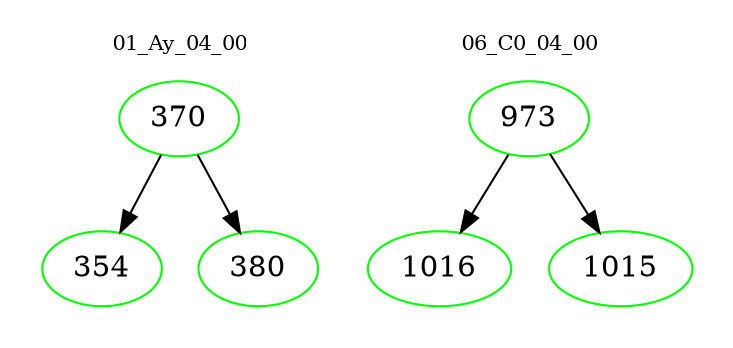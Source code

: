 digraph{
subgraph cluster_0 {
color = white
label = "01_Ay_04_00";
fontsize=10;
T0_370 [label="370", color="green"]
T0_370 -> T0_354 [color="black"]
T0_354 [label="354", color="green"]
T0_370 -> T0_380 [color="black"]
T0_380 [label="380", color="green"]
}
subgraph cluster_1 {
color = white
label = "06_C0_04_00";
fontsize=10;
T1_973 [label="973", color="green"]
T1_973 -> T1_1016 [color="black"]
T1_1016 [label="1016", color="green"]
T1_973 -> T1_1015 [color="black"]
T1_1015 [label="1015", color="green"]
}
}

